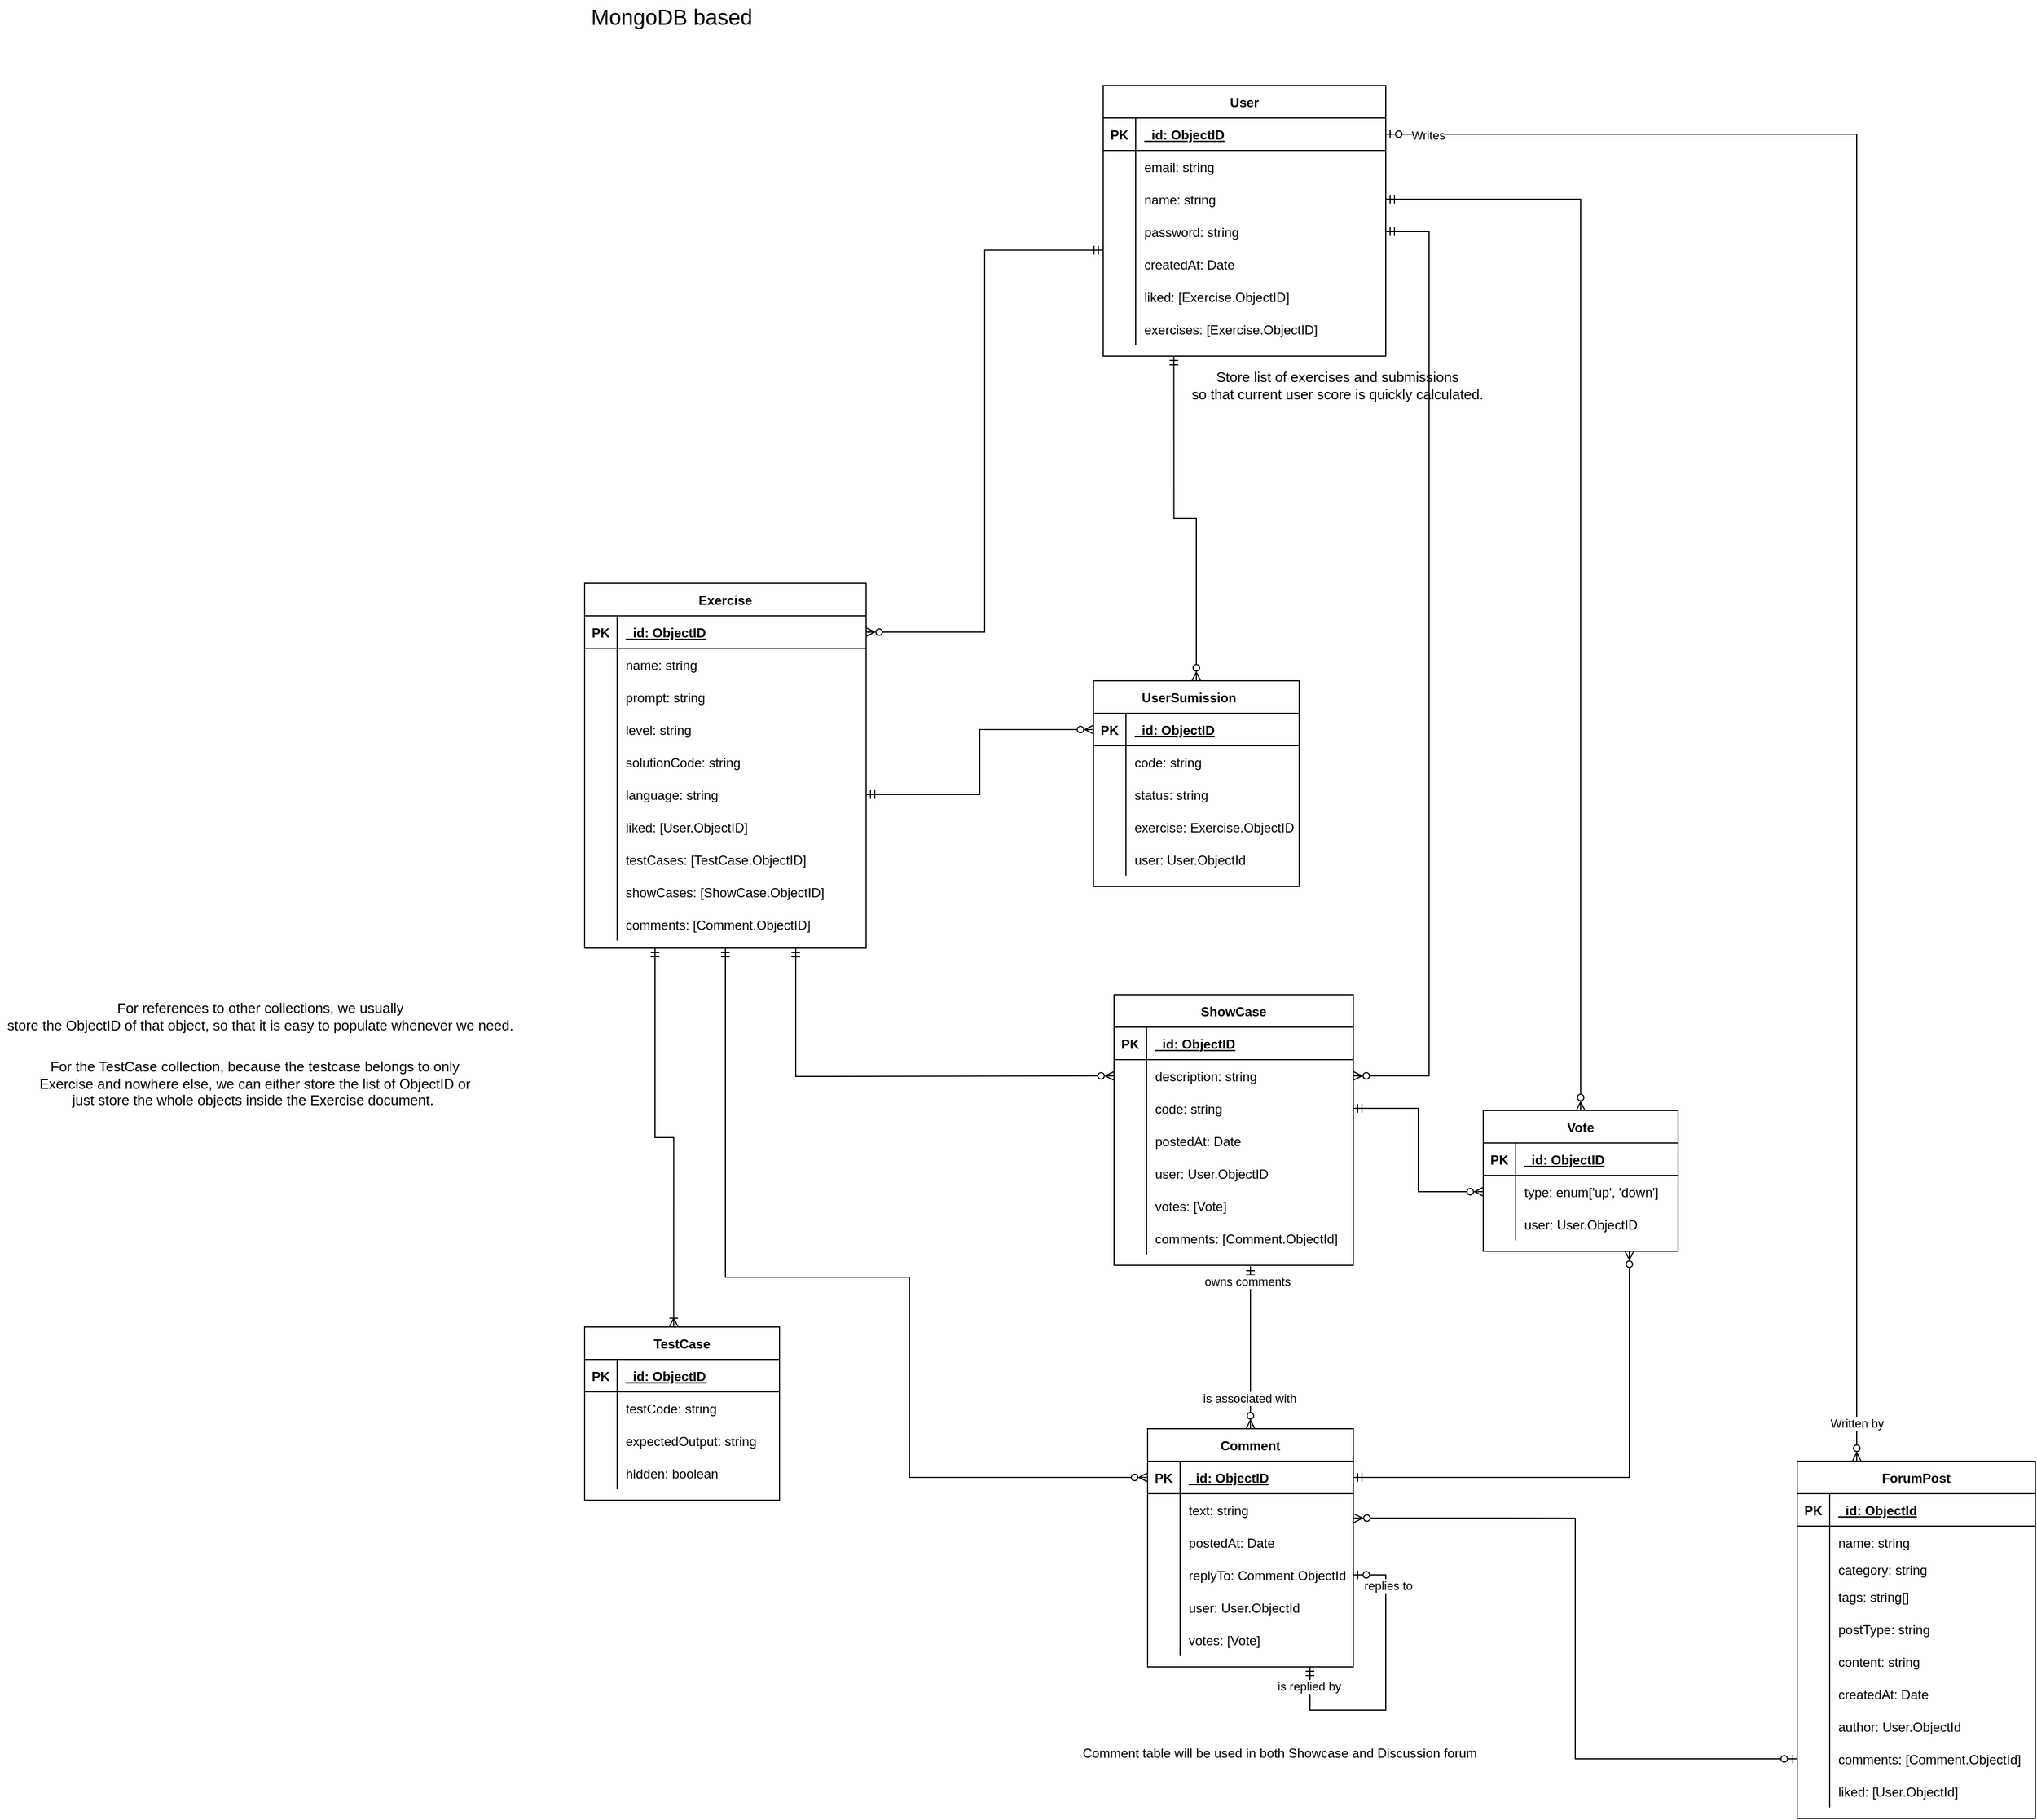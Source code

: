 <mxfile version="16.5.1" type="device"><diagram id="R2lEEEUBdFMjLlhIrx00" name="Page-1"><mxGraphModel dx="1038" dy="689" grid="1" gridSize="10" guides="1" tooltips="1" connect="1" arrows="1" fold="1" page="1" pageScale="1" pageWidth="3300" pageHeight="4681" math="0" shadow="0" extFonts="Permanent Marker^https://fonts.googleapis.com/css?family=Permanent+Marker"><root><mxCell id="0"/><mxCell id="1" parent="0"/><mxCell id="b5HGgBRqA9-TGnY4gK8M-330" value="User" style="shape=table;startSize=30;container=1;collapsible=1;childLayout=tableLayout;fixedRows=1;rowLines=0;fontStyle=1;align=center;resizeLast=1;" parent="1" vertex="1"><mxGeometry x="1339" y="419" width="261" height="250" as="geometry"/></mxCell><mxCell id="b5HGgBRqA9-TGnY4gK8M-331" value="" style="shape=tableRow;horizontal=0;startSize=0;swimlaneHead=0;swimlaneBody=0;fillColor=none;collapsible=0;dropTarget=0;points=[[0,0.5],[1,0.5]];portConstraint=eastwest;top=0;left=0;right=0;bottom=1;" parent="b5HGgBRqA9-TGnY4gK8M-330" vertex="1"><mxGeometry y="30" width="261" height="30" as="geometry"/></mxCell><mxCell id="b5HGgBRqA9-TGnY4gK8M-332" value="PK" style="shape=partialRectangle;connectable=0;fillColor=none;top=0;left=0;bottom=0;right=0;fontStyle=1;overflow=hidden;" parent="b5HGgBRqA9-TGnY4gK8M-331" vertex="1"><mxGeometry width="30" height="30" as="geometry"><mxRectangle width="30" height="30" as="alternateBounds"/></mxGeometry></mxCell><mxCell id="b5HGgBRqA9-TGnY4gK8M-333" value="_id: ObjectID" style="shape=partialRectangle;connectable=0;fillColor=none;top=0;left=0;bottom=0;right=0;align=left;spacingLeft=6;fontStyle=5;overflow=hidden;" parent="b5HGgBRqA9-TGnY4gK8M-331" vertex="1"><mxGeometry x="30" width="231" height="30" as="geometry"><mxRectangle width="231" height="30" as="alternateBounds"/></mxGeometry></mxCell><mxCell id="b5HGgBRqA9-TGnY4gK8M-334" value="" style="shape=tableRow;horizontal=0;startSize=0;swimlaneHead=0;swimlaneBody=0;fillColor=none;collapsible=0;dropTarget=0;points=[[0,0.5],[1,0.5]];portConstraint=eastwest;top=0;left=0;right=0;bottom=0;" parent="b5HGgBRqA9-TGnY4gK8M-330" vertex="1"><mxGeometry y="60" width="261" height="30" as="geometry"/></mxCell><mxCell id="b5HGgBRqA9-TGnY4gK8M-335" value="" style="shape=partialRectangle;connectable=0;fillColor=none;top=0;left=0;bottom=0;right=0;editable=1;overflow=hidden;" parent="b5HGgBRqA9-TGnY4gK8M-334" vertex="1"><mxGeometry width="30" height="30" as="geometry"><mxRectangle width="30" height="30" as="alternateBounds"/></mxGeometry></mxCell><mxCell id="b5HGgBRqA9-TGnY4gK8M-336" value="email: string" style="shape=partialRectangle;connectable=0;fillColor=none;top=0;left=0;bottom=0;right=0;align=left;spacingLeft=6;overflow=hidden;" parent="b5HGgBRqA9-TGnY4gK8M-334" vertex="1"><mxGeometry x="30" width="231" height="30" as="geometry"><mxRectangle width="231" height="30" as="alternateBounds"/></mxGeometry></mxCell><mxCell id="b5HGgBRqA9-TGnY4gK8M-337" value="" style="shape=tableRow;horizontal=0;startSize=0;swimlaneHead=0;swimlaneBody=0;fillColor=none;collapsible=0;dropTarget=0;points=[[0,0.5],[1,0.5]];portConstraint=eastwest;top=0;left=0;right=0;bottom=0;" parent="b5HGgBRqA9-TGnY4gK8M-330" vertex="1"><mxGeometry y="90" width="261" height="30" as="geometry"/></mxCell><mxCell id="b5HGgBRqA9-TGnY4gK8M-338" value="" style="shape=partialRectangle;connectable=0;fillColor=none;top=0;left=0;bottom=0;right=0;editable=1;overflow=hidden;" parent="b5HGgBRqA9-TGnY4gK8M-337" vertex="1"><mxGeometry width="30" height="30" as="geometry"><mxRectangle width="30" height="30" as="alternateBounds"/></mxGeometry></mxCell><mxCell id="b5HGgBRqA9-TGnY4gK8M-339" value="name: string" style="shape=partialRectangle;connectable=0;fillColor=none;top=0;left=0;bottom=0;right=0;align=left;spacingLeft=6;overflow=hidden;" parent="b5HGgBRqA9-TGnY4gK8M-337" vertex="1"><mxGeometry x="30" width="231" height="30" as="geometry"><mxRectangle width="231" height="30" as="alternateBounds"/></mxGeometry></mxCell><mxCell id="b5HGgBRqA9-TGnY4gK8M-340" value="" style="shape=tableRow;horizontal=0;startSize=0;swimlaneHead=0;swimlaneBody=0;fillColor=none;collapsible=0;dropTarget=0;points=[[0,0.5],[1,0.5]];portConstraint=eastwest;top=0;left=0;right=0;bottom=0;" parent="b5HGgBRqA9-TGnY4gK8M-330" vertex="1"><mxGeometry y="120" width="261" height="30" as="geometry"/></mxCell><mxCell id="b5HGgBRqA9-TGnY4gK8M-341" value="" style="shape=partialRectangle;connectable=0;fillColor=none;top=0;left=0;bottom=0;right=0;editable=1;overflow=hidden;" parent="b5HGgBRqA9-TGnY4gK8M-340" vertex="1"><mxGeometry width="30" height="30" as="geometry"><mxRectangle width="30" height="30" as="alternateBounds"/></mxGeometry></mxCell><mxCell id="b5HGgBRqA9-TGnY4gK8M-342" value="password: string" style="shape=partialRectangle;connectable=0;fillColor=none;top=0;left=0;bottom=0;right=0;align=left;spacingLeft=6;overflow=hidden;" parent="b5HGgBRqA9-TGnY4gK8M-340" vertex="1"><mxGeometry x="30" width="231" height="30" as="geometry"><mxRectangle width="231" height="30" as="alternateBounds"/></mxGeometry></mxCell><mxCell id="b5HGgBRqA9-TGnY4gK8M-343" value="" style="shape=tableRow;horizontal=0;startSize=0;swimlaneHead=0;swimlaneBody=0;fillColor=none;collapsible=0;dropTarget=0;points=[[0,0.5],[1,0.5]];portConstraint=eastwest;top=0;left=0;right=0;bottom=0;" parent="b5HGgBRqA9-TGnY4gK8M-330" vertex="1"><mxGeometry y="150" width="261" height="30" as="geometry"/></mxCell><mxCell id="b5HGgBRqA9-TGnY4gK8M-344" value="" style="shape=partialRectangle;connectable=0;fillColor=none;top=0;left=0;bottom=0;right=0;editable=1;overflow=hidden;" parent="b5HGgBRqA9-TGnY4gK8M-343" vertex="1"><mxGeometry width="30" height="30" as="geometry"><mxRectangle width="30" height="30" as="alternateBounds"/></mxGeometry></mxCell><mxCell id="b5HGgBRqA9-TGnY4gK8M-345" value="createdAt: Date" style="shape=partialRectangle;connectable=0;fillColor=none;top=0;left=0;bottom=0;right=0;align=left;spacingLeft=6;overflow=hidden;" parent="b5HGgBRqA9-TGnY4gK8M-343" vertex="1"><mxGeometry x="30" width="231" height="30" as="geometry"><mxRectangle width="231" height="30" as="alternateBounds"/></mxGeometry></mxCell><mxCell id="HJEHHZBL2loZHYOT6taB-8" value="" style="shape=tableRow;horizontal=0;startSize=0;swimlaneHead=0;swimlaneBody=0;fillColor=none;collapsible=0;dropTarget=0;points=[[0,0.5],[1,0.5]];portConstraint=eastwest;top=0;left=0;right=0;bottom=0;" parent="b5HGgBRqA9-TGnY4gK8M-330" vertex="1"><mxGeometry y="180" width="261" height="30" as="geometry"/></mxCell><mxCell id="HJEHHZBL2loZHYOT6taB-9" value="" style="shape=partialRectangle;connectable=0;fillColor=none;top=0;left=0;bottom=0;right=0;editable=1;overflow=hidden;" parent="HJEHHZBL2loZHYOT6taB-8" vertex="1"><mxGeometry width="30" height="30" as="geometry"><mxRectangle width="30" height="30" as="alternateBounds"/></mxGeometry></mxCell><mxCell id="HJEHHZBL2loZHYOT6taB-10" value="liked: [Exercise.ObjectID]" style="shape=partialRectangle;connectable=0;fillColor=none;top=0;left=0;bottom=0;right=0;align=left;spacingLeft=6;overflow=hidden;" parent="HJEHHZBL2loZHYOT6taB-8" vertex="1"><mxGeometry x="30" width="231" height="30" as="geometry"><mxRectangle width="231" height="30" as="alternateBounds"/></mxGeometry></mxCell><mxCell id="b5HGgBRqA9-TGnY4gK8M-514" value="" style="shape=tableRow;horizontal=0;startSize=0;swimlaneHead=0;swimlaneBody=0;fillColor=none;collapsible=0;dropTarget=0;points=[[0,0.5],[1,0.5]];portConstraint=eastwest;top=0;left=0;right=0;bottom=0;" parent="b5HGgBRqA9-TGnY4gK8M-330" vertex="1"><mxGeometry y="210" width="261" height="30" as="geometry"/></mxCell><mxCell id="b5HGgBRqA9-TGnY4gK8M-515" value="" style="shape=partialRectangle;connectable=0;fillColor=none;top=0;left=0;bottom=0;right=0;editable=1;overflow=hidden;" parent="b5HGgBRqA9-TGnY4gK8M-514" vertex="1"><mxGeometry width="30" height="30" as="geometry"><mxRectangle width="30" height="30" as="alternateBounds"/></mxGeometry></mxCell><mxCell id="b5HGgBRqA9-TGnY4gK8M-516" value="exercises: [Exercise.ObjectID]" style="shape=partialRectangle;connectable=0;fillColor=none;top=0;left=0;bottom=0;right=0;align=left;spacingLeft=6;overflow=hidden;" parent="b5HGgBRqA9-TGnY4gK8M-514" vertex="1"><mxGeometry x="30" width="231" height="30" as="geometry"><mxRectangle width="231" height="30" as="alternateBounds"/></mxGeometry></mxCell><mxCell id="b5HGgBRqA9-TGnY4gK8M-346" style="edgeStyle=orthogonalEdgeStyle;rounded=0;orthogonalLoop=1;jettySize=auto;html=1;exitX=0.25;exitY=1;exitDx=0;exitDy=0;entryX=0.457;entryY=-0.001;entryDx=0;entryDy=0;entryPerimeter=0;endArrow=ERoneToMany;endFill=0;startArrow=ERmandOne;startFill=0;" parent="1" source="b5HGgBRqA9-TGnY4gK8M-347" target="b5HGgBRqA9-TGnY4gK8M-372" edge="1"><mxGeometry relative="1" as="geometry"/></mxCell><mxCell id="b5HGgBRqA9-TGnY4gK8M-347" value="Exercise" style="shape=table;startSize=30;container=1;collapsible=1;childLayout=tableLayout;fixedRows=1;rowLines=0;fontStyle=1;align=center;resizeLast=1;" parent="1" vertex="1"><mxGeometry x="860" y="879" width="260" height="337" as="geometry"/></mxCell><mxCell id="b5HGgBRqA9-TGnY4gK8M-348" value="" style="shape=tableRow;horizontal=0;startSize=0;swimlaneHead=0;swimlaneBody=0;fillColor=none;collapsible=0;dropTarget=0;points=[[0,0.5],[1,0.5]];portConstraint=eastwest;top=0;left=0;right=0;bottom=1;" parent="b5HGgBRqA9-TGnY4gK8M-347" vertex="1"><mxGeometry y="30" width="260" height="30" as="geometry"/></mxCell><mxCell id="b5HGgBRqA9-TGnY4gK8M-349" value="PK" style="shape=partialRectangle;connectable=0;fillColor=none;top=0;left=0;bottom=0;right=0;fontStyle=1;overflow=hidden;" parent="b5HGgBRqA9-TGnY4gK8M-348" vertex="1"><mxGeometry width="30" height="30" as="geometry"><mxRectangle width="30" height="30" as="alternateBounds"/></mxGeometry></mxCell><mxCell id="b5HGgBRqA9-TGnY4gK8M-350" value="_id: ObjectID" style="shape=partialRectangle;connectable=0;fillColor=none;top=0;left=0;bottom=0;right=0;align=left;spacingLeft=6;fontStyle=5;overflow=hidden;" parent="b5HGgBRqA9-TGnY4gK8M-348" vertex="1"><mxGeometry x="30" width="230" height="30" as="geometry"><mxRectangle width="230" height="30" as="alternateBounds"/></mxGeometry></mxCell><mxCell id="b5HGgBRqA9-TGnY4gK8M-351" value="" style="shape=tableRow;horizontal=0;startSize=0;swimlaneHead=0;swimlaneBody=0;fillColor=none;collapsible=0;dropTarget=0;points=[[0,0.5],[1,0.5]];portConstraint=eastwest;top=0;left=0;right=0;bottom=0;" parent="b5HGgBRqA9-TGnY4gK8M-347" vertex="1"><mxGeometry y="60" width="260" height="30" as="geometry"/></mxCell><mxCell id="b5HGgBRqA9-TGnY4gK8M-352" value="" style="shape=partialRectangle;connectable=0;fillColor=none;top=0;left=0;bottom=0;right=0;editable=1;overflow=hidden;" parent="b5HGgBRqA9-TGnY4gK8M-351" vertex="1"><mxGeometry width="30" height="30" as="geometry"><mxRectangle width="30" height="30" as="alternateBounds"/></mxGeometry></mxCell><mxCell id="b5HGgBRqA9-TGnY4gK8M-353" value="name: string" style="shape=partialRectangle;connectable=0;fillColor=none;top=0;left=0;bottom=0;right=0;align=left;spacingLeft=6;overflow=hidden;" parent="b5HGgBRqA9-TGnY4gK8M-351" vertex="1"><mxGeometry x="30" width="230" height="30" as="geometry"><mxRectangle width="230" height="30" as="alternateBounds"/></mxGeometry></mxCell><mxCell id="b5HGgBRqA9-TGnY4gK8M-354" value="" style="shape=tableRow;horizontal=0;startSize=0;swimlaneHead=0;swimlaneBody=0;fillColor=none;collapsible=0;dropTarget=0;points=[[0,0.5],[1,0.5]];portConstraint=eastwest;top=0;left=0;right=0;bottom=0;" parent="b5HGgBRqA9-TGnY4gK8M-347" vertex="1"><mxGeometry y="90" width="260" height="30" as="geometry"/></mxCell><mxCell id="b5HGgBRqA9-TGnY4gK8M-355" value="" style="shape=partialRectangle;connectable=0;fillColor=none;top=0;left=0;bottom=0;right=0;editable=1;overflow=hidden;" parent="b5HGgBRqA9-TGnY4gK8M-354" vertex="1"><mxGeometry width="30" height="30" as="geometry"><mxRectangle width="30" height="30" as="alternateBounds"/></mxGeometry></mxCell><mxCell id="b5HGgBRqA9-TGnY4gK8M-356" value="prompt: string" style="shape=partialRectangle;connectable=0;fillColor=none;top=0;left=0;bottom=0;right=0;align=left;spacingLeft=6;overflow=hidden;" parent="b5HGgBRqA9-TGnY4gK8M-354" vertex="1"><mxGeometry x="30" width="230" height="30" as="geometry"><mxRectangle width="230" height="30" as="alternateBounds"/></mxGeometry></mxCell><mxCell id="b5HGgBRqA9-TGnY4gK8M-357" value="" style="shape=tableRow;horizontal=0;startSize=0;swimlaneHead=0;swimlaneBody=0;fillColor=none;collapsible=0;dropTarget=0;points=[[0,0.5],[1,0.5]];portConstraint=eastwest;top=0;left=0;right=0;bottom=0;" parent="b5HGgBRqA9-TGnY4gK8M-347" vertex="1"><mxGeometry y="120" width="260" height="30" as="geometry"/></mxCell><mxCell id="b5HGgBRqA9-TGnY4gK8M-358" value="" style="shape=partialRectangle;connectable=0;fillColor=none;top=0;left=0;bottom=0;right=0;editable=1;overflow=hidden;" parent="b5HGgBRqA9-TGnY4gK8M-357" vertex="1"><mxGeometry width="30" height="30" as="geometry"><mxRectangle width="30" height="30" as="alternateBounds"/></mxGeometry></mxCell><mxCell id="b5HGgBRqA9-TGnY4gK8M-359" value="level: string" style="shape=partialRectangle;connectable=0;fillColor=none;top=0;left=0;bottom=0;right=0;align=left;spacingLeft=6;overflow=hidden;" parent="b5HGgBRqA9-TGnY4gK8M-357" vertex="1"><mxGeometry x="30" width="230" height="30" as="geometry"><mxRectangle width="230" height="30" as="alternateBounds"/></mxGeometry></mxCell><mxCell id="b5HGgBRqA9-TGnY4gK8M-360" value="" style="shape=tableRow;horizontal=0;startSize=0;swimlaneHead=0;swimlaneBody=0;fillColor=none;collapsible=0;dropTarget=0;points=[[0,0.5],[1,0.5]];portConstraint=eastwest;top=0;left=0;right=0;bottom=0;" parent="b5HGgBRqA9-TGnY4gK8M-347" vertex="1"><mxGeometry y="150" width="260" height="30" as="geometry"/></mxCell><mxCell id="b5HGgBRqA9-TGnY4gK8M-361" value="" style="shape=partialRectangle;connectable=0;fillColor=none;top=0;left=0;bottom=0;right=0;editable=1;overflow=hidden;" parent="b5HGgBRqA9-TGnY4gK8M-360" vertex="1"><mxGeometry width="30" height="30" as="geometry"><mxRectangle width="30" height="30" as="alternateBounds"/></mxGeometry></mxCell><mxCell id="b5HGgBRqA9-TGnY4gK8M-362" value="solutionCode: string" style="shape=partialRectangle;connectable=0;fillColor=none;top=0;left=0;bottom=0;right=0;align=left;spacingLeft=6;overflow=hidden;" parent="b5HGgBRqA9-TGnY4gK8M-360" vertex="1"><mxGeometry x="30" width="230" height="30" as="geometry"><mxRectangle width="230" height="30" as="alternateBounds"/></mxGeometry></mxCell><mxCell id="b5HGgBRqA9-TGnY4gK8M-363" value="" style="shape=tableRow;horizontal=0;startSize=0;swimlaneHead=0;swimlaneBody=0;fillColor=none;collapsible=0;dropTarget=0;points=[[0,0.5],[1,0.5]];portConstraint=eastwest;top=0;left=0;right=0;bottom=0;" parent="b5HGgBRqA9-TGnY4gK8M-347" vertex="1"><mxGeometry y="180" width="260" height="30" as="geometry"/></mxCell><mxCell id="b5HGgBRqA9-TGnY4gK8M-364" value="" style="shape=partialRectangle;connectable=0;fillColor=none;top=0;left=0;bottom=0;right=0;editable=1;overflow=hidden;" parent="b5HGgBRqA9-TGnY4gK8M-363" vertex="1"><mxGeometry width="30" height="30" as="geometry"><mxRectangle width="30" height="30" as="alternateBounds"/></mxGeometry></mxCell><mxCell id="b5HGgBRqA9-TGnY4gK8M-365" value="language: string" style="shape=partialRectangle;connectable=0;fillColor=none;top=0;left=0;bottom=0;right=0;align=left;spacingLeft=6;overflow=hidden;" parent="b5HGgBRqA9-TGnY4gK8M-363" vertex="1"><mxGeometry x="30" width="230" height="30" as="geometry"><mxRectangle width="230" height="30" as="alternateBounds"/></mxGeometry></mxCell><mxCell id="afta7X-s_gtJmCD6wYYA-1" value="" style="shape=tableRow;horizontal=0;startSize=0;swimlaneHead=0;swimlaneBody=0;fillColor=none;collapsible=0;dropTarget=0;points=[[0,0.5],[1,0.5]];portConstraint=eastwest;top=0;left=0;right=0;bottom=0;" parent="b5HGgBRqA9-TGnY4gK8M-347" vertex="1"><mxGeometry y="210" width="260" height="30" as="geometry"/></mxCell><mxCell id="afta7X-s_gtJmCD6wYYA-2" value="" style="shape=partialRectangle;connectable=0;fillColor=none;top=0;left=0;bottom=0;right=0;editable=1;overflow=hidden;" parent="afta7X-s_gtJmCD6wYYA-1" vertex="1"><mxGeometry width="30" height="30" as="geometry"><mxRectangle width="30" height="30" as="alternateBounds"/></mxGeometry></mxCell><mxCell id="afta7X-s_gtJmCD6wYYA-3" value="liked: [User.ObjectID]" style="shape=partialRectangle;connectable=0;fillColor=none;top=0;left=0;bottom=0;right=0;align=left;spacingLeft=6;overflow=hidden;" parent="afta7X-s_gtJmCD6wYYA-1" vertex="1"><mxGeometry x="30" width="230" height="30" as="geometry"><mxRectangle width="230" height="30" as="alternateBounds"/></mxGeometry></mxCell><mxCell id="b5HGgBRqA9-TGnY4gK8M-486" value="" style="shape=tableRow;horizontal=0;startSize=0;swimlaneHead=0;swimlaneBody=0;fillColor=none;collapsible=0;dropTarget=0;points=[[0,0.5],[1,0.5]];portConstraint=eastwest;top=0;left=0;right=0;bottom=0;" parent="b5HGgBRqA9-TGnY4gK8M-347" vertex="1"><mxGeometry y="240" width="260" height="30" as="geometry"/></mxCell><mxCell id="b5HGgBRqA9-TGnY4gK8M-487" value="" style="shape=partialRectangle;connectable=0;fillColor=none;top=0;left=0;bottom=0;right=0;editable=1;overflow=hidden;" parent="b5HGgBRqA9-TGnY4gK8M-486" vertex="1"><mxGeometry width="30" height="30" as="geometry"><mxRectangle width="30" height="30" as="alternateBounds"/></mxGeometry></mxCell><mxCell id="b5HGgBRqA9-TGnY4gK8M-488" value="testCases: [TestCase.ObjectID]" style="shape=partialRectangle;connectable=0;fillColor=none;top=0;left=0;bottom=0;right=0;align=left;spacingLeft=6;overflow=hidden;" parent="b5HGgBRqA9-TGnY4gK8M-486" vertex="1"><mxGeometry x="30" width="230" height="30" as="geometry"><mxRectangle width="230" height="30" as="alternateBounds"/></mxGeometry></mxCell><mxCell id="b5HGgBRqA9-TGnY4gK8M-490" value="" style="shape=tableRow;horizontal=0;startSize=0;swimlaneHead=0;swimlaneBody=0;fillColor=none;collapsible=0;dropTarget=0;points=[[0,0.5],[1,0.5]];portConstraint=eastwest;top=0;left=0;right=0;bottom=0;" parent="b5HGgBRqA9-TGnY4gK8M-347" vertex="1"><mxGeometry y="270" width="260" height="30" as="geometry"/></mxCell><mxCell id="b5HGgBRqA9-TGnY4gK8M-491" value="" style="shape=partialRectangle;connectable=0;fillColor=none;top=0;left=0;bottom=0;right=0;editable=1;overflow=hidden;" parent="b5HGgBRqA9-TGnY4gK8M-490" vertex="1"><mxGeometry width="30" height="30" as="geometry"><mxRectangle width="30" height="30" as="alternateBounds"/></mxGeometry></mxCell><mxCell id="b5HGgBRqA9-TGnY4gK8M-492" value="showCases: [ShowCase.ObjectID]" style="shape=partialRectangle;connectable=0;fillColor=none;top=0;left=0;bottom=0;right=0;align=left;spacingLeft=6;overflow=hidden;" parent="b5HGgBRqA9-TGnY4gK8M-490" vertex="1"><mxGeometry x="30" width="230" height="30" as="geometry"><mxRectangle width="230" height="30" as="alternateBounds"/></mxGeometry></mxCell><mxCell id="vBAmCSALqpxkvr347O4L-38" value="" style="shape=tableRow;horizontal=0;startSize=0;swimlaneHead=0;swimlaneBody=0;fillColor=none;collapsible=0;dropTarget=0;points=[[0,0.5],[1,0.5]];portConstraint=eastwest;top=0;left=0;right=0;bottom=0;" parent="b5HGgBRqA9-TGnY4gK8M-347" vertex="1"><mxGeometry y="300" width="260" height="30" as="geometry"/></mxCell><mxCell id="vBAmCSALqpxkvr347O4L-39" value="" style="shape=partialRectangle;connectable=0;fillColor=none;top=0;left=0;bottom=0;right=0;editable=1;overflow=hidden;" parent="vBAmCSALqpxkvr347O4L-38" vertex="1"><mxGeometry width="30" height="30" as="geometry"><mxRectangle width="30" height="30" as="alternateBounds"/></mxGeometry></mxCell><mxCell id="vBAmCSALqpxkvr347O4L-40" value="comments: [Comment.ObjectID]" style="shape=partialRectangle;connectable=0;fillColor=none;top=0;left=0;bottom=0;right=0;align=left;spacingLeft=6;overflow=hidden;" parent="vBAmCSALqpxkvr347O4L-38" vertex="1"><mxGeometry x="30" width="230" height="30" as="geometry"><mxRectangle width="230" height="30" as="alternateBounds"/></mxGeometry></mxCell><mxCell id="b5HGgBRqA9-TGnY4gK8M-372" value="TestCase" style="shape=table;startSize=30;container=1;collapsible=1;childLayout=tableLayout;fixedRows=1;rowLines=0;fontStyle=1;align=center;resizeLast=1;" parent="1" vertex="1"><mxGeometry x="860" y="1566" width="180" height="160" as="geometry"/></mxCell><mxCell id="b5HGgBRqA9-TGnY4gK8M-373" value="" style="shape=tableRow;horizontal=0;startSize=0;swimlaneHead=0;swimlaneBody=0;fillColor=none;collapsible=0;dropTarget=0;points=[[0,0.5],[1,0.5]];portConstraint=eastwest;top=0;left=0;right=0;bottom=1;" parent="b5HGgBRqA9-TGnY4gK8M-372" vertex="1"><mxGeometry y="30" width="180" height="30" as="geometry"/></mxCell><mxCell id="b5HGgBRqA9-TGnY4gK8M-374" value="PK" style="shape=partialRectangle;connectable=0;fillColor=none;top=0;left=0;bottom=0;right=0;fontStyle=1;overflow=hidden;" parent="b5HGgBRqA9-TGnY4gK8M-373" vertex="1"><mxGeometry width="30" height="30" as="geometry"><mxRectangle width="30" height="30" as="alternateBounds"/></mxGeometry></mxCell><mxCell id="b5HGgBRqA9-TGnY4gK8M-375" value="_id: ObjectID" style="shape=partialRectangle;connectable=0;fillColor=none;top=0;left=0;bottom=0;right=0;align=left;spacingLeft=6;fontStyle=5;overflow=hidden;" parent="b5HGgBRqA9-TGnY4gK8M-373" vertex="1"><mxGeometry x="30" width="150" height="30" as="geometry"><mxRectangle width="150" height="30" as="alternateBounds"/></mxGeometry></mxCell><mxCell id="b5HGgBRqA9-TGnY4gK8M-379" value="" style="shape=tableRow;horizontal=0;startSize=0;swimlaneHead=0;swimlaneBody=0;fillColor=none;collapsible=0;dropTarget=0;points=[[0,0.5],[1,0.5]];portConstraint=eastwest;top=0;left=0;right=0;bottom=0;" parent="b5HGgBRqA9-TGnY4gK8M-372" vertex="1"><mxGeometry y="60" width="180" height="30" as="geometry"/></mxCell><mxCell id="b5HGgBRqA9-TGnY4gK8M-380" value="" style="shape=partialRectangle;connectable=0;fillColor=none;top=0;left=0;bottom=0;right=0;editable=1;overflow=hidden;" parent="b5HGgBRqA9-TGnY4gK8M-379" vertex="1"><mxGeometry width="30" height="30" as="geometry"><mxRectangle width="30" height="30" as="alternateBounds"/></mxGeometry></mxCell><mxCell id="b5HGgBRqA9-TGnY4gK8M-381" value="testCode: string" style="shape=partialRectangle;connectable=0;fillColor=none;top=0;left=0;bottom=0;right=0;align=left;spacingLeft=6;overflow=hidden;" parent="b5HGgBRqA9-TGnY4gK8M-379" vertex="1"><mxGeometry x="30" width="150" height="30" as="geometry"><mxRectangle width="150" height="30" as="alternateBounds"/></mxGeometry></mxCell><mxCell id="b5HGgBRqA9-TGnY4gK8M-382" value="" style="shape=tableRow;horizontal=0;startSize=0;swimlaneHead=0;swimlaneBody=0;fillColor=none;collapsible=0;dropTarget=0;points=[[0,0.5],[1,0.5]];portConstraint=eastwest;top=0;left=0;right=0;bottom=0;" parent="b5HGgBRqA9-TGnY4gK8M-372" vertex="1"><mxGeometry y="90" width="180" height="30" as="geometry"/></mxCell><mxCell id="b5HGgBRqA9-TGnY4gK8M-383" value="" style="shape=partialRectangle;connectable=0;fillColor=none;top=0;left=0;bottom=0;right=0;editable=1;overflow=hidden;" parent="b5HGgBRqA9-TGnY4gK8M-382" vertex="1"><mxGeometry width="30" height="30" as="geometry"><mxRectangle width="30" height="30" as="alternateBounds"/></mxGeometry></mxCell><mxCell id="b5HGgBRqA9-TGnY4gK8M-384" value="expectedOutput: string" style="shape=partialRectangle;connectable=0;fillColor=none;top=0;left=0;bottom=0;right=0;align=left;spacingLeft=6;overflow=hidden;" parent="b5HGgBRqA9-TGnY4gK8M-382" vertex="1"><mxGeometry x="30" width="150" height="30" as="geometry"><mxRectangle width="150" height="30" as="alternateBounds"/></mxGeometry></mxCell><mxCell id="afta7X-s_gtJmCD6wYYA-7" value="" style="shape=tableRow;horizontal=0;startSize=0;swimlaneHead=0;swimlaneBody=0;fillColor=none;collapsible=0;dropTarget=0;points=[[0,0.5],[1,0.5]];portConstraint=eastwest;top=0;left=0;right=0;bottom=0;" parent="b5HGgBRqA9-TGnY4gK8M-372" vertex="1"><mxGeometry y="120" width="180" height="30" as="geometry"/></mxCell><mxCell id="afta7X-s_gtJmCD6wYYA-8" value="" style="shape=partialRectangle;connectable=0;fillColor=none;top=0;left=0;bottom=0;right=0;editable=1;overflow=hidden;" parent="afta7X-s_gtJmCD6wYYA-7" vertex="1"><mxGeometry width="30" height="30" as="geometry"><mxRectangle width="30" height="30" as="alternateBounds"/></mxGeometry></mxCell><mxCell id="afta7X-s_gtJmCD6wYYA-9" value="hidden: boolean" style="shape=partialRectangle;connectable=0;fillColor=none;top=0;left=0;bottom=0;right=0;align=left;spacingLeft=6;overflow=hidden;" parent="afta7X-s_gtJmCD6wYYA-7" vertex="1"><mxGeometry x="30" width="150" height="30" as="geometry"><mxRectangle width="150" height="30" as="alternateBounds"/></mxGeometry></mxCell><mxCell id="b5HGgBRqA9-TGnY4gK8M-385" style="edgeStyle=orthogonalEdgeStyle;rounded=0;orthogonalLoop=1;jettySize=auto;html=1;exitX=1;exitY=0.5;exitDx=0;exitDy=0;entryX=-0.002;entryY=1.069;entryDx=0;entryDy=0;startArrow=ERzeroToMany;startFill=0;endArrow=ERmandOne;endFill=0;entryPerimeter=0;" parent="1" source="b5HGgBRqA9-TGnY4gK8M-348" target="b5HGgBRqA9-TGnY4gK8M-340" edge="1"><mxGeometry relative="1" as="geometry"/></mxCell><mxCell id="b5HGgBRqA9-TGnY4gK8M-386" style="edgeStyle=orthogonalEdgeStyle;rounded=0;orthogonalLoop=1;jettySize=auto;html=1;exitX=0.5;exitY=0;exitDx=0;exitDy=0;startArrow=ERzeroToMany;startFill=0;endArrow=ERmandOne;endFill=0;entryX=0.25;entryY=1;entryDx=0;entryDy=0;" parent="1" source="b5HGgBRqA9-TGnY4gK8M-387" target="b5HGgBRqA9-TGnY4gK8M-330" edge="1"><mxGeometry relative="1" as="geometry"><mxPoint x="1420" y="636" as="targetPoint"/></mxGeometry></mxCell><mxCell id="b5HGgBRqA9-TGnY4gK8M-387" value="UserSumission    " style="shape=table;startSize=30;container=1;collapsible=1;childLayout=tableLayout;fixedRows=1;rowLines=0;fontStyle=1;align=center;resizeLast=1;" parent="1" vertex="1"><mxGeometry x="1330" y="969" width="190" height="190" as="geometry"/></mxCell><mxCell id="b5HGgBRqA9-TGnY4gK8M-388" value="" style="shape=tableRow;horizontal=0;startSize=0;swimlaneHead=0;swimlaneBody=0;fillColor=none;collapsible=0;dropTarget=0;points=[[0,0.5],[1,0.5]];portConstraint=eastwest;top=0;left=0;right=0;bottom=1;" parent="b5HGgBRqA9-TGnY4gK8M-387" vertex="1"><mxGeometry y="30" width="190" height="30" as="geometry"/></mxCell><mxCell id="b5HGgBRqA9-TGnY4gK8M-389" value="PK" style="shape=partialRectangle;connectable=0;fillColor=none;top=0;left=0;bottom=0;right=0;fontStyle=1;overflow=hidden;" parent="b5HGgBRqA9-TGnY4gK8M-388" vertex="1"><mxGeometry width="30" height="30" as="geometry"><mxRectangle width="30" height="30" as="alternateBounds"/></mxGeometry></mxCell><mxCell id="b5HGgBRqA9-TGnY4gK8M-390" value="_id: ObjectID" style="shape=partialRectangle;connectable=0;fillColor=none;top=0;left=0;bottom=0;right=0;align=left;spacingLeft=6;fontStyle=5;overflow=hidden;" parent="b5HGgBRqA9-TGnY4gK8M-388" vertex="1"><mxGeometry x="30" width="160" height="30" as="geometry"><mxRectangle width="160" height="30" as="alternateBounds"/></mxGeometry></mxCell><mxCell id="b5HGgBRqA9-TGnY4gK8M-397" value="" style="shape=tableRow;horizontal=0;startSize=0;swimlaneHead=0;swimlaneBody=0;fillColor=none;collapsible=0;dropTarget=0;points=[[0,0.5],[1,0.5]];portConstraint=eastwest;top=0;left=0;right=0;bottom=0;" parent="b5HGgBRqA9-TGnY4gK8M-387" vertex="1"><mxGeometry y="60" width="190" height="30" as="geometry"/></mxCell><mxCell id="b5HGgBRqA9-TGnY4gK8M-398" value="" style="shape=partialRectangle;connectable=0;fillColor=none;top=0;left=0;bottom=0;right=0;editable=1;overflow=hidden;" parent="b5HGgBRqA9-TGnY4gK8M-397" vertex="1"><mxGeometry width="30" height="30" as="geometry"><mxRectangle width="30" height="30" as="alternateBounds"/></mxGeometry></mxCell><mxCell id="b5HGgBRqA9-TGnY4gK8M-399" value="code: string" style="shape=partialRectangle;connectable=0;fillColor=none;top=0;left=0;bottom=0;right=0;align=left;spacingLeft=6;overflow=hidden;" parent="b5HGgBRqA9-TGnY4gK8M-397" vertex="1"><mxGeometry x="30" width="160" height="30" as="geometry"><mxRectangle width="160" height="30" as="alternateBounds"/></mxGeometry></mxCell><mxCell id="b5HGgBRqA9-TGnY4gK8M-400" value="" style="shape=tableRow;horizontal=0;startSize=0;swimlaneHead=0;swimlaneBody=0;fillColor=none;collapsible=0;dropTarget=0;points=[[0,0.5],[1,0.5]];portConstraint=eastwest;top=0;left=0;right=0;bottom=0;" parent="b5HGgBRqA9-TGnY4gK8M-387" vertex="1"><mxGeometry y="90" width="190" height="30" as="geometry"/></mxCell><mxCell id="b5HGgBRqA9-TGnY4gK8M-401" value="" style="shape=partialRectangle;connectable=0;fillColor=none;top=0;left=0;bottom=0;right=0;editable=1;overflow=hidden;" parent="b5HGgBRqA9-TGnY4gK8M-400" vertex="1"><mxGeometry width="30" height="30" as="geometry"><mxRectangle width="30" height="30" as="alternateBounds"/></mxGeometry></mxCell><mxCell id="b5HGgBRqA9-TGnY4gK8M-402" value="status: string" style="shape=partialRectangle;connectable=0;fillColor=none;top=0;left=0;bottom=0;right=0;align=left;spacingLeft=6;overflow=hidden;" parent="b5HGgBRqA9-TGnY4gK8M-400" vertex="1"><mxGeometry x="30" width="160" height="30" as="geometry"><mxRectangle width="160" height="30" as="alternateBounds"/></mxGeometry></mxCell><mxCell id="HJEHHZBL2loZHYOT6taB-1" value="" style="shape=tableRow;horizontal=0;startSize=0;swimlaneHead=0;swimlaneBody=0;fillColor=none;collapsible=0;dropTarget=0;points=[[0,0.5],[1,0.5]];portConstraint=eastwest;top=0;left=0;right=0;bottom=0;" parent="b5HGgBRqA9-TGnY4gK8M-387" vertex="1"><mxGeometry y="120" width="190" height="30" as="geometry"/></mxCell><mxCell id="HJEHHZBL2loZHYOT6taB-2" value="" style="shape=partialRectangle;connectable=0;fillColor=none;top=0;left=0;bottom=0;right=0;editable=1;overflow=hidden;" parent="HJEHHZBL2loZHYOT6taB-1" vertex="1"><mxGeometry width="30" height="30" as="geometry"><mxRectangle width="30" height="30" as="alternateBounds"/></mxGeometry></mxCell><mxCell id="HJEHHZBL2loZHYOT6taB-3" value="exercise: Exercise.ObjectID" style="shape=partialRectangle;connectable=0;fillColor=none;top=0;left=0;bottom=0;right=0;align=left;spacingLeft=6;overflow=hidden;" parent="HJEHHZBL2loZHYOT6taB-1" vertex="1"><mxGeometry x="30" width="160" height="30" as="geometry"><mxRectangle width="160" height="30" as="alternateBounds"/></mxGeometry></mxCell><mxCell id="HJEHHZBL2loZHYOT6taB-4" value="" style="shape=tableRow;horizontal=0;startSize=0;swimlaneHead=0;swimlaneBody=0;fillColor=none;collapsible=0;dropTarget=0;points=[[0,0.5],[1,0.5]];portConstraint=eastwest;top=0;left=0;right=0;bottom=0;" parent="b5HGgBRqA9-TGnY4gK8M-387" vertex="1"><mxGeometry y="150" width="190" height="30" as="geometry"/></mxCell><mxCell id="HJEHHZBL2loZHYOT6taB-5" value="" style="shape=partialRectangle;connectable=0;fillColor=none;top=0;left=0;bottom=0;right=0;editable=1;overflow=hidden;" parent="HJEHHZBL2loZHYOT6taB-4" vertex="1"><mxGeometry width="30" height="30" as="geometry"><mxRectangle width="30" height="30" as="alternateBounds"/></mxGeometry></mxCell><mxCell id="HJEHHZBL2loZHYOT6taB-6" value="user: User.ObjectId" style="shape=partialRectangle;connectable=0;fillColor=none;top=0;left=0;bottom=0;right=0;align=left;spacingLeft=6;overflow=hidden;" parent="HJEHHZBL2loZHYOT6taB-4" vertex="1"><mxGeometry x="30" width="160" height="30" as="geometry"><mxRectangle width="160" height="30" as="alternateBounds"/></mxGeometry></mxCell><mxCell id="b5HGgBRqA9-TGnY4gK8M-403" style="edgeStyle=orthogonalEdgeStyle;rounded=0;orthogonalLoop=1;jettySize=auto;html=1;exitX=0;exitY=0.5;exitDx=0;exitDy=0;entryX=1;entryY=0.5;entryDx=0;entryDy=0;startArrow=ERzeroToMany;startFill=0;endArrow=ERmandOne;endFill=0;" parent="1" source="b5HGgBRqA9-TGnY4gK8M-388" target="b5HGgBRqA9-TGnY4gK8M-363" edge="1"><mxGeometry relative="1" as="geometry"><mxPoint x="1319" y="974" as="sourcePoint"/></mxGeometry></mxCell><mxCell id="b5HGgBRqA9-TGnY4gK8M-447" value="MongoDB based" style="text;html=1;align=center;verticalAlign=middle;resizable=0;points=[];autosize=1;strokeColor=none;fillColor=none;fontSize=20;" parent="1" vertex="1"><mxGeometry x="860" y="340" width="160" height="30" as="geometry"/></mxCell><mxCell id="b5HGgBRqA9-TGnY4gK8M-448" value="ShowCase" style="shape=table;startSize=30;container=1;collapsible=1;childLayout=tableLayout;fixedRows=1;rowLines=0;fontStyle=1;align=center;resizeLast=1;" parent="1" vertex="1"><mxGeometry x="1349" y="1259" width="221" height="250" as="geometry"/></mxCell><mxCell id="b5HGgBRqA9-TGnY4gK8M-449" value="" style="shape=tableRow;horizontal=0;startSize=0;swimlaneHead=0;swimlaneBody=0;fillColor=none;collapsible=0;dropTarget=0;points=[[0,0.5],[1,0.5]];portConstraint=eastwest;top=0;left=0;right=0;bottom=1;" parent="b5HGgBRqA9-TGnY4gK8M-448" vertex="1"><mxGeometry y="30" width="221" height="30" as="geometry"/></mxCell><mxCell id="b5HGgBRqA9-TGnY4gK8M-450" value="PK" style="shape=partialRectangle;connectable=0;fillColor=none;top=0;left=0;bottom=0;right=0;fontStyle=1;overflow=hidden;" parent="b5HGgBRqA9-TGnY4gK8M-449" vertex="1"><mxGeometry width="30" height="30" as="geometry"><mxRectangle width="30" height="30" as="alternateBounds"/></mxGeometry></mxCell><mxCell id="b5HGgBRqA9-TGnY4gK8M-451" value="_id: ObjectID" style="shape=partialRectangle;connectable=0;fillColor=none;top=0;left=0;bottom=0;right=0;align=left;spacingLeft=6;fontStyle=5;overflow=hidden;" parent="b5HGgBRqA9-TGnY4gK8M-449" vertex="1"><mxGeometry x="30" width="191" height="30" as="geometry"><mxRectangle width="191" height="30" as="alternateBounds"/></mxGeometry></mxCell><mxCell id="b5HGgBRqA9-TGnY4gK8M-458" value="" style="shape=tableRow;horizontal=0;startSize=0;swimlaneHead=0;swimlaneBody=0;fillColor=none;collapsible=0;dropTarget=0;points=[[0,0.5],[1,0.5]];portConstraint=eastwest;top=0;left=0;right=0;bottom=0;" parent="b5HGgBRqA9-TGnY4gK8M-448" vertex="1"><mxGeometry y="60" width="221" height="30" as="geometry"/></mxCell><mxCell id="b5HGgBRqA9-TGnY4gK8M-459" value="" style="shape=partialRectangle;connectable=0;fillColor=none;top=0;left=0;bottom=0;right=0;editable=1;overflow=hidden;" parent="b5HGgBRqA9-TGnY4gK8M-458" vertex="1"><mxGeometry width="30" height="30" as="geometry"><mxRectangle width="30" height="30" as="alternateBounds"/></mxGeometry></mxCell><mxCell id="b5HGgBRqA9-TGnY4gK8M-460" value="description: string" style="shape=partialRectangle;connectable=0;fillColor=none;top=0;left=0;bottom=0;right=0;align=left;spacingLeft=6;overflow=hidden;" parent="b5HGgBRqA9-TGnY4gK8M-458" vertex="1"><mxGeometry x="30" width="191" height="30" as="geometry"><mxRectangle width="191" height="30" as="alternateBounds"/></mxGeometry></mxCell><mxCell id="b5HGgBRqA9-TGnY4gK8M-461" value="" style="shape=tableRow;horizontal=0;startSize=0;swimlaneHead=0;swimlaneBody=0;fillColor=none;collapsible=0;dropTarget=0;points=[[0,0.5],[1,0.5]];portConstraint=eastwest;top=0;left=0;right=0;bottom=0;" parent="b5HGgBRqA9-TGnY4gK8M-448" vertex="1"><mxGeometry y="90" width="221" height="30" as="geometry"/></mxCell><mxCell id="b5HGgBRqA9-TGnY4gK8M-462" value="" style="shape=partialRectangle;connectable=0;fillColor=none;top=0;left=0;bottom=0;right=0;editable=1;overflow=hidden;" parent="b5HGgBRqA9-TGnY4gK8M-461" vertex="1"><mxGeometry width="30" height="30" as="geometry"><mxRectangle width="30" height="30" as="alternateBounds"/></mxGeometry></mxCell><mxCell id="b5HGgBRqA9-TGnY4gK8M-463" value="code: string" style="shape=partialRectangle;connectable=0;fillColor=none;top=0;left=0;bottom=0;right=0;align=left;spacingLeft=6;overflow=hidden;" parent="b5HGgBRqA9-TGnY4gK8M-461" vertex="1"><mxGeometry x="30" width="191" height="30" as="geometry"><mxRectangle width="191" height="30" as="alternateBounds"/></mxGeometry></mxCell><mxCell id="vBAmCSALqpxkvr347O4L-33" value="" style="shape=tableRow;horizontal=0;startSize=0;swimlaneHead=0;swimlaneBody=0;fillColor=none;collapsible=0;dropTarget=0;points=[[0,0.5],[1,0.5]];portConstraint=eastwest;top=0;left=0;right=0;bottom=0;" parent="b5HGgBRqA9-TGnY4gK8M-448" vertex="1"><mxGeometry y="120" width="221" height="30" as="geometry"/></mxCell><mxCell id="vBAmCSALqpxkvr347O4L-34" value="" style="shape=partialRectangle;connectable=0;fillColor=none;top=0;left=0;bottom=0;right=0;editable=1;overflow=hidden;" parent="vBAmCSALqpxkvr347O4L-33" vertex="1"><mxGeometry width="30" height="30" as="geometry"><mxRectangle width="30" height="30" as="alternateBounds"/></mxGeometry></mxCell><mxCell id="vBAmCSALqpxkvr347O4L-35" value="postedAt: Date" style="shape=partialRectangle;connectable=0;fillColor=none;top=0;left=0;bottom=0;right=0;align=left;spacingLeft=6;overflow=hidden;" parent="vBAmCSALqpxkvr347O4L-33" vertex="1"><mxGeometry x="30" width="191" height="30" as="geometry"><mxRectangle width="191" height="30" as="alternateBounds"/></mxGeometry></mxCell><mxCell id="b5HGgBRqA9-TGnY4gK8M-533" value="" style="shape=tableRow;horizontal=0;startSize=0;swimlaneHead=0;swimlaneBody=0;fillColor=none;collapsible=0;dropTarget=0;points=[[0,0.5],[1,0.5]];portConstraint=eastwest;top=0;left=0;right=0;bottom=0;" parent="b5HGgBRqA9-TGnY4gK8M-448" vertex="1"><mxGeometry y="150" width="221" height="30" as="geometry"/></mxCell><mxCell id="b5HGgBRqA9-TGnY4gK8M-534" value="" style="shape=partialRectangle;connectable=0;fillColor=none;top=0;left=0;bottom=0;right=0;editable=1;overflow=hidden;" parent="b5HGgBRqA9-TGnY4gK8M-533" vertex="1"><mxGeometry width="30" height="30" as="geometry"><mxRectangle width="30" height="30" as="alternateBounds"/></mxGeometry></mxCell><mxCell id="b5HGgBRqA9-TGnY4gK8M-535" value="user: User.ObjectID" style="shape=partialRectangle;connectable=0;fillColor=none;top=0;left=0;bottom=0;right=0;align=left;spacingLeft=6;overflow=hidden;" parent="b5HGgBRqA9-TGnY4gK8M-533" vertex="1"><mxGeometry x="30" width="191" height="30" as="geometry"><mxRectangle width="191" height="30" as="alternateBounds"/></mxGeometry></mxCell><mxCell id="b5HGgBRqA9-TGnY4gK8M-508" value="" style="shape=tableRow;horizontal=0;startSize=0;swimlaneHead=0;swimlaneBody=0;fillColor=none;collapsible=0;dropTarget=0;points=[[0,0.5],[1,0.5]];portConstraint=eastwest;top=0;left=0;right=0;bottom=0;" parent="b5HGgBRqA9-TGnY4gK8M-448" vertex="1"><mxGeometry y="180" width="221" height="30" as="geometry"/></mxCell><mxCell id="b5HGgBRqA9-TGnY4gK8M-509" value="" style="shape=partialRectangle;connectable=0;fillColor=none;top=0;left=0;bottom=0;right=0;editable=1;overflow=hidden;" parent="b5HGgBRqA9-TGnY4gK8M-508" vertex="1"><mxGeometry width="30" height="30" as="geometry"><mxRectangle width="30" height="30" as="alternateBounds"/></mxGeometry></mxCell><mxCell id="b5HGgBRqA9-TGnY4gK8M-510" value="votes: [Vote]" style="shape=partialRectangle;connectable=0;fillColor=none;top=0;left=0;bottom=0;right=0;align=left;spacingLeft=6;overflow=hidden;" parent="b5HGgBRqA9-TGnY4gK8M-508" vertex="1"><mxGeometry x="30" width="191" height="30" as="geometry"><mxRectangle width="191" height="30" as="alternateBounds"/></mxGeometry></mxCell><mxCell id="vBAmCSALqpxkvr347O4L-2" value="" style="shape=tableRow;horizontal=0;startSize=0;swimlaneHead=0;swimlaneBody=0;fillColor=none;collapsible=0;dropTarget=0;points=[[0,0.5],[1,0.5]];portConstraint=eastwest;top=0;left=0;right=0;bottom=0;" parent="b5HGgBRqA9-TGnY4gK8M-448" vertex="1"><mxGeometry y="210" width="221" height="30" as="geometry"/></mxCell><mxCell id="vBAmCSALqpxkvr347O4L-3" value="" style="shape=partialRectangle;connectable=0;fillColor=none;top=0;left=0;bottom=0;right=0;editable=1;overflow=hidden;" parent="vBAmCSALqpxkvr347O4L-2" vertex="1"><mxGeometry width="30" height="30" as="geometry"><mxRectangle width="30" height="30" as="alternateBounds"/></mxGeometry></mxCell><mxCell id="vBAmCSALqpxkvr347O4L-4" value="comments: [Comment.ObjectId]" style="shape=partialRectangle;connectable=0;fillColor=none;top=0;left=0;bottom=0;right=0;align=left;spacingLeft=6;overflow=hidden;" parent="vBAmCSALqpxkvr347O4L-2" vertex="1"><mxGeometry x="30" width="191" height="30" as="geometry"><mxRectangle width="191" height="30" as="alternateBounds"/></mxGeometry></mxCell><mxCell id="b5HGgBRqA9-TGnY4gK8M-464" style="edgeStyle=orthogonalEdgeStyle;rounded=0;orthogonalLoop=1;jettySize=auto;html=1;exitX=0;exitY=0.5;exitDx=0;exitDy=0;entryX=0.75;entryY=1;entryDx=0;entryDy=0;startArrow=ERzeroToMany;startFill=0;endArrow=ERmandOne;endFill=0;" parent="1" target="b5HGgBRqA9-TGnY4gK8M-347" edge="1"><mxGeometry relative="1" as="geometry"><mxPoint x="1349.0" y="1334" as="sourcePoint"/><mxPoint x="1079.0" y="1134" as="targetPoint"/></mxGeometry></mxCell><mxCell id="b5HGgBRqA9-TGnY4gK8M-465" style="edgeStyle=orthogonalEdgeStyle;rounded=0;orthogonalLoop=1;jettySize=auto;html=1;entryX=1;entryY=0.5;entryDx=0;entryDy=0;startArrow=ERzeroToMany;startFill=0;endArrow=ERmandOne;endFill=0;" parent="1" target="b5HGgBRqA9-TGnY4gK8M-340" edge="1"><mxGeometry relative="1" as="geometry"><mxPoint x="1570" y="1334" as="sourcePoint"/><Array as="points"><mxPoint x="1640" y="1334"/><mxPoint x="1640" y="554"/></Array></mxGeometry></mxCell><mxCell id="vBAmCSALqpxkvr347O4L-1" style="edgeStyle=orthogonalEdgeStyle;rounded=0;orthogonalLoop=1;jettySize=auto;html=1;exitX=0.5;exitY=0;exitDx=0;exitDy=0;entryX=1;entryY=0.5;entryDx=0;entryDy=0;endArrow=ERmandOne;endFill=0;startArrow=ERzeroToMany;startFill=0;" parent="1" source="b5HGgBRqA9-TGnY4gK8M-467" target="b5HGgBRqA9-TGnY4gK8M-337" edge="1"><mxGeometry relative="1" as="geometry"/></mxCell><mxCell id="vBAmCSALqpxkvr347O4L-25" style="edgeStyle=orthogonalEdgeStyle;rounded=0;orthogonalLoop=1;jettySize=auto;html=1;exitX=0.75;exitY=1;exitDx=0;exitDy=0;entryX=1;entryY=0.5;entryDx=0;entryDy=0;startArrow=ERzeroToMany;startFill=0;endArrow=ERmandOne;endFill=0;" parent="1" source="b5HGgBRqA9-TGnY4gK8M-467" target="vBAmCSALqpxkvr347O4L-6" edge="1"><mxGeometry relative="1" as="geometry"/></mxCell><mxCell id="b5HGgBRqA9-TGnY4gK8M-467" value="Vote" style="shape=table;startSize=30;container=1;collapsible=1;childLayout=tableLayout;fixedRows=1;rowLines=0;fontStyle=1;align=center;resizeLast=1;" parent="1" vertex="1"><mxGeometry x="1690" y="1366" width="180" height="130" as="geometry"/></mxCell><mxCell id="b5HGgBRqA9-TGnY4gK8M-471" value="" style="shape=tableRow;horizontal=0;startSize=0;swimlaneHead=0;swimlaneBody=0;fillColor=none;collapsible=0;dropTarget=0;points=[[0,0.5],[1,0.5]];portConstraint=eastwest;top=0;left=0;right=0;bottom=1;" parent="b5HGgBRqA9-TGnY4gK8M-467" vertex="1"><mxGeometry y="30" width="180" height="30" as="geometry"/></mxCell><mxCell id="b5HGgBRqA9-TGnY4gK8M-472" value="PK" style="shape=partialRectangle;connectable=0;fillColor=none;top=0;left=0;bottom=0;right=0;fontStyle=1;overflow=hidden;" parent="b5HGgBRqA9-TGnY4gK8M-471" vertex="1"><mxGeometry width="30" height="30" as="geometry"><mxRectangle width="30" height="30" as="alternateBounds"/></mxGeometry></mxCell><mxCell id="b5HGgBRqA9-TGnY4gK8M-473" value="_id: ObjectID" style="shape=partialRectangle;connectable=0;fillColor=none;top=0;left=0;bottom=0;right=0;align=left;spacingLeft=6;fontStyle=5;overflow=hidden;" parent="b5HGgBRqA9-TGnY4gK8M-471" vertex="1"><mxGeometry x="30" width="150" height="30" as="geometry"><mxRectangle width="150" height="30" as="alternateBounds"/></mxGeometry></mxCell><mxCell id="b5HGgBRqA9-TGnY4gK8M-474" value="" style="shape=tableRow;horizontal=0;startSize=0;swimlaneHead=0;swimlaneBody=0;fillColor=none;collapsible=0;dropTarget=0;points=[[0,0.5],[1,0.5]];portConstraint=eastwest;top=0;left=0;right=0;bottom=0;" parent="b5HGgBRqA9-TGnY4gK8M-467" vertex="1"><mxGeometry y="60" width="180" height="30" as="geometry"/></mxCell><mxCell id="b5HGgBRqA9-TGnY4gK8M-475" value="" style="shape=partialRectangle;connectable=0;fillColor=none;top=0;left=0;bottom=0;right=0;editable=1;overflow=hidden;" parent="b5HGgBRqA9-TGnY4gK8M-474" vertex="1"><mxGeometry width="30" height="30" as="geometry"><mxRectangle width="30" height="30" as="alternateBounds"/></mxGeometry></mxCell><mxCell id="b5HGgBRqA9-TGnY4gK8M-476" value="type: enum['up', 'down']" style="shape=partialRectangle;connectable=0;fillColor=none;top=0;left=0;bottom=0;right=0;align=left;spacingLeft=6;overflow=hidden;" parent="b5HGgBRqA9-TGnY4gK8M-474" vertex="1"><mxGeometry x="30" width="150" height="30" as="geometry"><mxRectangle width="150" height="30" as="alternateBounds"/></mxGeometry></mxCell><mxCell id="b5HGgBRqA9-TGnY4gK8M-511" value="" style="shape=tableRow;horizontal=0;startSize=0;swimlaneHead=0;swimlaneBody=0;fillColor=none;collapsible=0;dropTarget=0;points=[[0,0.5],[1,0.5]];portConstraint=eastwest;top=0;left=0;right=0;bottom=0;" parent="b5HGgBRqA9-TGnY4gK8M-467" vertex="1"><mxGeometry y="90" width="180" height="30" as="geometry"/></mxCell><mxCell id="b5HGgBRqA9-TGnY4gK8M-512" value="" style="shape=partialRectangle;connectable=0;fillColor=none;top=0;left=0;bottom=0;right=0;editable=1;overflow=hidden;" parent="b5HGgBRqA9-TGnY4gK8M-511" vertex="1"><mxGeometry width="30" height="30" as="geometry"><mxRectangle width="30" height="30" as="alternateBounds"/></mxGeometry></mxCell><mxCell id="b5HGgBRqA9-TGnY4gK8M-513" value="user: User.ObjectID" style="shape=partialRectangle;connectable=0;fillColor=none;top=0;left=0;bottom=0;right=0;align=left;spacingLeft=6;overflow=hidden;" parent="b5HGgBRqA9-TGnY4gK8M-511" vertex="1"><mxGeometry x="30" width="150" height="30" as="geometry"><mxRectangle width="150" height="30" as="alternateBounds"/></mxGeometry></mxCell><mxCell id="b5HGgBRqA9-TGnY4gK8M-477" style="edgeStyle=orthogonalEdgeStyle;rounded=0;orthogonalLoop=1;jettySize=auto;html=1;exitX=0;exitY=0.5;exitDx=0;exitDy=0;startArrow=ERzeroToMany;startFill=0;endArrow=ERmandOne;endFill=0;entryX=1;entryY=0.5;entryDx=0;entryDy=0;" parent="1" source="b5HGgBRqA9-TGnY4gK8M-474" target="b5HGgBRqA9-TGnY4gK8M-461" edge="1"><mxGeometry relative="1" as="geometry"><mxPoint x="1540" y="1376" as="targetPoint"/></mxGeometry></mxCell><mxCell id="b5HGgBRqA9-TGnY4gK8M-545" value="Store list of exercises and submissions&lt;br&gt;so that current user score is quickly calculated." style="text;html=1;align=center;verticalAlign=middle;resizable=0;points=[];autosize=1;strokeColor=none;fillColor=none;fontSize=13;" parent="1" vertex="1"><mxGeometry x="1410" y="676" width="290" height="40" as="geometry"/></mxCell><mxCell id="b5HGgBRqA9-TGnY4gK8M-546" value="For references to other collections, we usually&lt;br style=&quot;font-size: 13px&quot;&gt;store the ObjectID of that object, so that it is easy to populate whenever we need." style="text;html=1;align=center;verticalAlign=middle;resizable=0;points=[];autosize=1;strokeColor=none;fillColor=none;fontSize=13;" parent="1" vertex="1"><mxGeometry x="320" y="1259" width="480" height="40" as="geometry"/></mxCell><mxCell id="b5HGgBRqA9-TGnY4gK8M-547" value="For the TestCase collection, because the testcase belongs to only&lt;br&gt;Exercise and nowhere else, we can either store the list of ObjectID or &lt;br&gt;just store the whole objects inside the Exercise document.&amp;nbsp;" style="text;html=1;align=center;verticalAlign=middle;resizable=0;points=[];autosize=1;strokeColor=none;fillColor=none;fontSize=13;" parent="1" vertex="1"><mxGeometry x="350" y="1316" width="410" height="50" as="geometry"/></mxCell><mxCell id="vBAmCSALqpxkvr347O4L-27" style="edgeStyle=orthogonalEdgeStyle;rounded=0;orthogonalLoop=1;jettySize=auto;html=1;exitX=0.5;exitY=0;exitDx=0;exitDy=0;startArrow=ERzeroToMany;startFill=0;endArrow=ERmandOne;endFill=0;" parent="1" source="vBAmCSALqpxkvr347O4L-5" edge="1"><mxGeometry relative="1" as="geometry"><mxPoint x="1475" y="1510" as="targetPoint"/></mxGeometry></mxCell><mxCell id="vBAmCSALqpxkvr347O4L-28" value="owns comments" style="edgeLabel;html=1;align=center;verticalAlign=middle;resizable=0;points=[];" parent="vBAmCSALqpxkvr347O4L-27" vertex="1" connectable="0"><mxGeometry x="0.813" y="3" relative="1" as="geometry"><mxPoint as="offset"/></mxGeometry></mxCell><mxCell id="vBAmCSALqpxkvr347O4L-29" value="is associated with" style="edgeLabel;html=1;align=center;verticalAlign=middle;resizable=0;points=[];" parent="vBAmCSALqpxkvr347O4L-27" vertex="1" connectable="0"><mxGeometry x="-0.623" y="1" relative="1" as="geometry"><mxPoint as="offset"/></mxGeometry></mxCell><mxCell id="vBAmCSALqpxkvr347O4L-5" value="Comment" style="shape=table;startSize=30;container=1;collapsible=1;childLayout=tableLayout;fixedRows=1;rowLines=0;fontStyle=1;align=center;resizeLast=1;" parent="1" vertex="1"><mxGeometry x="1380" y="1660" width="190" height="220" as="geometry"/></mxCell><mxCell id="vBAmCSALqpxkvr347O4L-6" value="" style="shape=tableRow;horizontal=0;startSize=0;swimlaneHead=0;swimlaneBody=0;fillColor=none;collapsible=0;dropTarget=0;points=[[0,0.5],[1,0.5]];portConstraint=eastwest;top=0;left=0;right=0;bottom=1;" parent="vBAmCSALqpxkvr347O4L-5" vertex="1"><mxGeometry y="30" width="190" height="30" as="geometry"/></mxCell><mxCell id="vBAmCSALqpxkvr347O4L-7" value="PK" style="shape=partialRectangle;connectable=0;fillColor=none;top=0;left=0;bottom=0;right=0;fontStyle=1;overflow=hidden;" parent="vBAmCSALqpxkvr347O4L-6" vertex="1"><mxGeometry width="30" height="30" as="geometry"><mxRectangle width="30" height="30" as="alternateBounds"/></mxGeometry></mxCell><mxCell id="vBAmCSALqpxkvr347O4L-8" value="_id: ObjectID" style="shape=partialRectangle;connectable=0;fillColor=none;top=0;left=0;bottom=0;right=0;align=left;spacingLeft=6;fontStyle=5;overflow=hidden;" parent="vBAmCSALqpxkvr347O4L-6" vertex="1"><mxGeometry x="30" width="160" height="30" as="geometry"><mxRectangle width="160" height="30" as="alternateBounds"/></mxGeometry></mxCell><mxCell id="vBAmCSALqpxkvr347O4L-9" value="" style="shape=tableRow;horizontal=0;startSize=0;swimlaneHead=0;swimlaneBody=0;fillColor=none;collapsible=0;dropTarget=0;points=[[0,0.5],[1,0.5]];portConstraint=eastwest;top=0;left=0;right=0;bottom=0;" parent="vBAmCSALqpxkvr347O4L-5" vertex="1"><mxGeometry y="60" width="190" height="30" as="geometry"/></mxCell><mxCell id="vBAmCSALqpxkvr347O4L-10" value="" style="shape=partialRectangle;connectable=0;fillColor=none;top=0;left=0;bottom=0;right=0;editable=1;overflow=hidden;" parent="vBAmCSALqpxkvr347O4L-9" vertex="1"><mxGeometry width="30" height="30" as="geometry"><mxRectangle width="30" height="30" as="alternateBounds"/></mxGeometry></mxCell><mxCell id="vBAmCSALqpxkvr347O4L-11" value="text: string" style="shape=partialRectangle;connectable=0;fillColor=none;top=0;left=0;bottom=0;right=0;align=left;spacingLeft=6;overflow=hidden;" parent="vBAmCSALqpxkvr347O4L-9" vertex="1"><mxGeometry x="30" width="160" height="30" as="geometry"><mxRectangle width="160" height="30" as="alternateBounds"/></mxGeometry></mxCell><mxCell id="vBAmCSALqpxkvr347O4L-12" value="" style="shape=tableRow;horizontal=0;startSize=0;swimlaneHead=0;swimlaneBody=0;fillColor=none;collapsible=0;dropTarget=0;points=[[0,0.5],[1,0.5]];portConstraint=eastwest;top=0;left=0;right=0;bottom=0;" parent="vBAmCSALqpxkvr347O4L-5" vertex="1"><mxGeometry y="90" width="190" height="30" as="geometry"/></mxCell><mxCell id="vBAmCSALqpxkvr347O4L-13" value="" style="shape=partialRectangle;connectable=0;fillColor=none;top=0;left=0;bottom=0;right=0;editable=1;overflow=hidden;" parent="vBAmCSALqpxkvr347O4L-12" vertex="1"><mxGeometry width="30" height="30" as="geometry"><mxRectangle width="30" height="30" as="alternateBounds"/></mxGeometry></mxCell><mxCell id="vBAmCSALqpxkvr347O4L-14" value="postedAt: Date" style="shape=partialRectangle;connectable=0;fillColor=none;top=0;left=0;bottom=0;right=0;align=left;spacingLeft=6;overflow=hidden;" parent="vBAmCSALqpxkvr347O4L-12" vertex="1"><mxGeometry x="30" width="160" height="30" as="geometry"><mxRectangle width="160" height="30" as="alternateBounds"/></mxGeometry></mxCell><mxCell id="vBAmCSALqpxkvr347O4L-21" value="" style="shape=tableRow;horizontal=0;startSize=0;swimlaneHead=0;swimlaneBody=0;fillColor=none;collapsible=0;dropTarget=0;points=[[0,0.5],[1,0.5]];portConstraint=eastwest;top=0;left=0;right=0;bottom=0;" parent="vBAmCSALqpxkvr347O4L-5" vertex="1"><mxGeometry y="120" width="190" height="30" as="geometry"/></mxCell><mxCell id="vBAmCSALqpxkvr347O4L-22" value="" style="shape=partialRectangle;connectable=0;fillColor=none;top=0;left=0;bottom=0;right=0;editable=1;overflow=hidden;" parent="vBAmCSALqpxkvr347O4L-21" vertex="1"><mxGeometry width="30" height="30" as="geometry"><mxRectangle width="30" height="30" as="alternateBounds"/></mxGeometry></mxCell><mxCell id="vBAmCSALqpxkvr347O4L-23" value="replyTo: Comment.ObjectId" style="shape=partialRectangle;connectable=0;fillColor=none;top=0;left=0;bottom=0;right=0;align=left;spacingLeft=6;overflow=hidden;" parent="vBAmCSALqpxkvr347O4L-21" vertex="1"><mxGeometry x="30" width="160" height="30" as="geometry"><mxRectangle width="160" height="30" as="alternateBounds"/></mxGeometry></mxCell><mxCell id="vBAmCSALqpxkvr347O4L-15" value="" style="shape=tableRow;horizontal=0;startSize=0;swimlaneHead=0;swimlaneBody=0;fillColor=none;collapsible=0;dropTarget=0;points=[[0,0.5],[1,0.5]];portConstraint=eastwest;top=0;left=0;right=0;bottom=0;" parent="vBAmCSALqpxkvr347O4L-5" vertex="1"><mxGeometry y="150" width="190" height="30" as="geometry"/></mxCell><mxCell id="vBAmCSALqpxkvr347O4L-16" value="" style="shape=partialRectangle;connectable=0;fillColor=none;top=0;left=0;bottom=0;right=0;editable=1;overflow=hidden;" parent="vBAmCSALqpxkvr347O4L-15" vertex="1"><mxGeometry width="30" height="30" as="geometry"><mxRectangle width="30" height="30" as="alternateBounds"/></mxGeometry></mxCell><mxCell id="vBAmCSALqpxkvr347O4L-17" value="user: User.ObjectId" style="shape=partialRectangle;connectable=0;fillColor=none;top=0;left=0;bottom=0;right=0;align=left;spacingLeft=6;overflow=hidden;" parent="vBAmCSALqpxkvr347O4L-15" vertex="1"><mxGeometry x="30" width="160" height="30" as="geometry"><mxRectangle width="160" height="30" as="alternateBounds"/></mxGeometry></mxCell><mxCell id="vBAmCSALqpxkvr347O4L-18" value="" style="shape=tableRow;horizontal=0;startSize=0;swimlaneHead=0;swimlaneBody=0;fillColor=none;collapsible=0;dropTarget=0;points=[[0,0.5],[1,0.5]];portConstraint=eastwest;top=0;left=0;right=0;bottom=0;" parent="vBAmCSALqpxkvr347O4L-5" vertex="1"><mxGeometry y="180" width="190" height="30" as="geometry"/></mxCell><mxCell id="vBAmCSALqpxkvr347O4L-19" value="" style="shape=partialRectangle;connectable=0;fillColor=none;top=0;left=0;bottom=0;right=0;editable=1;overflow=hidden;" parent="vBAmCSALqpxkvr347O4L-18" vertex="1"><mxGeometry width="30" height="30" as="geometry"><mxRectangle width="30" height="30" as="alternateBounds"/></mxGeometry></mxCell><mxCell id="vBAmCSALqpxkvr347O4L-20" value="votes: [Vote]" style="shape=partialRectangle;connectable=0;fillColor=none;top=0;left=0;bottom=0;right=0;align=left;spacingLeft=6;overflow=hidden;" parent="vBAmCSALqpxkvr347O4L-18" vertex="1"><mxGeometry x="30" width="160" height="30" as="geometry"><mxRectangle width="160" height="30" as="alternateBounds"/></mxGeometry></mxCell><mxCell id="vBAmCSALqpxkvr347O4L-30" style="edgeStyle=orthogonalEdgeStyle;rounded=0;orthogonalLoop=1;jettySize=auto;html=1;exitX=1;exitY=0.5;exitDx=0;exitDy=0;startArrow=ERzeroToOne;startFill=0;endArrow=ERmandOne;endFill=0;" parent="1" source="vBAmCSALqpxkvr347O4L-21" edge="1"><mxGeometry relative="1" as="geometry"><mxPoint x="1530" y="1880" as="targetPoint"/><Array as="points"><mxPoint x="1600" y="1795"/><mxPoint x="1600" y="1920"/><mxPoint x="1530" y="1920"/></Array></mxGeometry></mxCell><mxCell id="vBAmCSALqpxkvr347O4L-31" value="is replied by" style="edgeLabel;html=1;align=center;verticalAlign=middle;resizable=0;points=[];" parent="vBAmCSALqpxkvr347O4L-30" vertex="1" connectable="0"><mxGeometry x="0.865" y="1" relative="1" as="geometry"><mxPoint as="offset"/></mxGeometry></mxCell><mxCell id="vBAmCSALqpxkvr347O4L-32" value="replies to" style="edgeLabel;html=1;align=center;verticalAlign=middle;resizable=0;points=[];" parent="vBAmCSALqpxkvr347O4L-30" vertex="1" connectable="0"><mxGeometry x="-0.701" y="2" relative="1" as="geometry"><mxPoint as="offset"/></mxGeometry></mxCell><mxCell id="vBAmCSALqpxkvr347O4L-36" value="Comment table will be used in both Showcase and Discussion forum&amp;nbsp;&amp;nbsp;" style="text;html=1;align=center;verticalAlign=middle;resizable=0;points=[];autosize=1;strokeColor=none;fillColor=none;" parent="1" vertex="1"><mxGeometry x="1310" y="1950" width="390" height="20" as="geometry"/></mxCell><mxCell id="vBAmCSALqpxkvr347O4L-41" style="edgeStyle=orthogonalEdgeStyle;rounded=0;orthogonalLoop=1;jettySize=auto;html=1;exitX=0;exitY=0.5;exitDx=0;exitDy=0;entryX=0.5;entryY=1;entryDx=0;entryDy=0;startArrow=ERzeroToMany;startFill=0;endArrow=ERmandOne;endFill=0;" parent="1" source="vBAmCSALqpxkvr347O4L-6" target="b5HGgBRqA9-TGnY4gK8M-347" edge="1"><mxGeometry relative="1" as="geometry"><Array as="points"><mxPoint x="1160" y="1705"/><mxPoint x="1160" y="1520"/><mxPoint x="990" y="1520"/></Array></mxGeometry></mxCell><mxCell id="WbB6fEu9kK82aDIcHfsJ-1" value="ForumPost" style="shape=table;startSize=30;container=1;collapsible=1;childLayout=tableLayout;fixedRows=1;rowLines=0;fontStyle=1;align=center;resizeLast=1;" parent="1" vertex="1"><mxGeometry x="1980" y="1690" width="220" height="330" as="geometry"/></mxCell><mxCell id="WbB6fEu9kK82aDIcHfsJ-2" value="" style="shape=tableRow;horizontal=0;startSize=0;swimlaneHead=0;swimlaneBody=0;fillColor=none;collapsible=0;dropTarget=0;points=[[0,0.5],[1,0.5]];portConstraint=eastwest;top=0;left=0;right=0;bottom=1;" parent="WbB6fEu9kK82aDIcHfsJ-1" vertex="1"><mxGeometry y="30" width="220" height="30" as="geometry"/></mxCell><mxCell id="WbB6fEu9kK82aDIcHfsJ-3" value="PK" style="shape=partialRectangle;connectable=0;fillColor=none;top=0;left=0;bottom=0;right=0;fontStyle=1;overflow=hidden;" parent="WbB6fEu9kK82aDIcHfsJ-2" vertex="1"><mxGeometry width="30" height="30" as="geometry"><mxRectangle width="30" height="30" as="alternateBounds"/></mxGeometry></mxCell><mxCell id="WbB6fEu9kK82aDIcHfsJ-4" value="_id: ObjectId" style="shape=partialRectangle;connectable=0;fillColor=none;top=0;left=0;bottom=0;right=0;align=left;spacingLeft=6;fontStyle=5;overflow=hidden;" parent="WbB6fEu9kK82aDIcHfsJ-2" vertex="1"><mxGeometry x="30" width="190" height="30" as="geometry"><mxRectangle width="190" height="30" as="alternateBounds"/></mxGeometry></mxCell><mxCell id="WbB6fEu9kK82aDIcHfsJ-5" value="" style="shape=tableRow;horizontal=0;startSize=0;swimlaneHead=0;swimlaneBody=0;fillColor=none;collapsible=0;dropTarget=0;points=[[0,0.5],[1,0.5]];portConstraint=eastwest;top=0;left=0;right=0;bottom=0;" parent="WbB6fEu9kK82aDIcHfsJ-1" vertex="1"><mxGeometry y="60" width="220" height="30" as="geometry"/></mxCell><mxCell id="WbB6fEu9kK82aDIcHfsJ-6" value="" style="shape=partialRectangle;connectable=0;fillColor=none;top=0;left=0;bottom=0;right=0;editable=1;overflow=hidden;" parent="WbB6fEu9kK82aDIcHfsJ-5" vertex="1"><mxGeometry width="30" height="30" as="geometry"><mxRectangle width="30" height="30" as="alternateBounds"/></mxGeometry></mxCell><mxCell id="WbB6fEu9kK82aDIcHfsJ-7" value="name: string" style="shape=partialRectangle;connectable=0;fillColor=none;top=0;left=0;bottom=0;right=0;align=left;spacingLeft=6;overflow=hidden;" parent="WbB6fEu9kK82aDIcHfsJ-5" vertex="1"><mxGeometry x="30" width="190" height="30" as="geometry"><mxRectangle width="190" height="30" as="alternateBounds"/></mxGeometry></mxCell><mxCell id="WbB6fEu9kK82aDIcHfsJ-8" value="" style="shape=tableRow;horizontal=0;startSize=0;swimlaneHead=0;swimlaneBody=0;fillColor=none;collapsible=0;dropTarget=0;points=[[0,0.5],[1,0.5]];portConstraint=eastwest;top=0;left=0;right=0;bottom=0;" parent="WbB6fEu9kK82aDIcHfsJ-1" vertex="1"><mxGeometry y="90" width="220" height="20" as="geometry"/></mxCell><mxCell id="WbB6fEu9kK82aDIcHfsJ-9" value="" style="shape=partialRectangle;connectable=0;fillColor=none;top=0;left=0;bottom=0;right=0;editable=1;overflow=hidden;" parent="WbB6fEu9kK82aDIcHfsJ-8" vertex="1"><mxGeometry width="30" height="20" as="geometry"><mxRectangle width="30" height="20" as="alternateBounds"/></mxGeometry></mxCell><mxCell id="WbB6fEu9kK82aDIcHfsJ-10" value="category: string" style="shape=partialRectangle;connectable=0;fillColor=none;top=0;left=0;bottom=0;right=0;align=left;spacingLeft=6;overflow=hidden;" parent="WbB6fEu9kK82aDIcHfsJ-8" vertex="1"><mxGeometry x="30" width="190" height="20" as="geometry"><mxRectangle width="190" height="20" as="alternateBounds"/></mxGeometry></mxCell><mxCell id="WbB6fEu9kK82aDIcHfsJ-11" value="" style="shape=tableRow;horizontal=0;startSize=0;swimlaneHead=0;swimlaneBody=0;fillColor=none;collapsible=0;dropTarget=0;points=[[0,0.5],[1,0.5]];portConstraint=eastwest;top=0;left=0;right=0;bottom=0;" parent="WbB6fEu9kK82aDIcHfsJ-1" vertex="1"><mxGeometry y="110" width="220" height="30" as="geometry"/></mxCell><mxCell id="WbB6fEu9kK82aDIcHfsJ-12" value="" style="shape=partialRectangle;connectable=0;fillColor=none;top=0;left=0;bottom=0;right=0;editable=1;overflow=hidden;" parent="WbB6fEu9kK82aDIcHfsJ-11" vertex="1"><mxGeometry width="30" height="30" as="geometry"><mxRectangle width="30" height="30" as="alternateBounds"/></mxGeometry></mxCell><mxCell id="WbB6fEu9kK82aDIcHfsJ-13" value="tags: string[]" style="shape=partialRectangle;connectable=0;fillColor=none;top=0;left=0;bottom=0;right=0;align=left;spacingLeft=6;overflow=hidden;" parent="WbB6fEu9kK82aDIcHfsJ-11" vertex="1"><mxGeometry x="30" width="190" height="30" as="geometry"><mxRectangle width="190" height="30" as="alternateBounds"/></mxGeometry></mxCell><mxCell id="WbB6fEu9kK82aDIcHfsJ-33" value="" style="shape=tableRow;horizontal=0;startSize=0;swimlaneHead=0;swimlaneBody=0;fillColor=none;collapsible=0;dropTarget=0;points=[[0,0.5],[1,0.5]];portConstraint=eastwest;top=0;left=0;right=0;bottom=0;" parent="WbB6fEu9kK82aDIcHfsJ-1" vertex="1"><mxGeometry y="140" width="220" height="30" as="geometry"/></mxCell><mxCell id="WbB6fEu9kK82aDIcHfsJ-34" value="" style="shape=partialRectangle;connectable=0;fillColor=none;top=0;left=0;bottom=0;right=0;editable=1;overflow=hidden;" parent="WbB6fEu9kK82aDIcHfsJ-33" vertex="1"><mxGeometry width="30" height="30" as="geometry"><mxRectangle width="30" height="30" as="alternateBounds"/></mxGeometry></mxCell><mxCell id="WbB6fEu9kK82aDIcHfsJ-35" value="postType: string" style="shape=partialRectangle;connectable=0;fillColor=none;top=0;left=0;bottom=0;right=0;align=left;spacingLeft=6;overflow=hidden;" parent="WbB6fEu9kK82aDIcHfsJ-33" vertex="1"><mxGeometry x="30" width="190" height="30" as="geometry"><mxRectangle width="190" height="30" as="alternateBounds"/></mxGeometry></mxCell><mxCell id="WbB6fEu9kK82aDIcHfsJ-24" value="" style="shape=tableRow;horizontal=0;startSize=0;swimlaneHead=0;swimlaneBody=0;fillColor=none;collapsible=0;dropTarget=0;points=[[0,0.5],[1,0.5]];portConstraint=eastwest;top=0;left=0;right=0;bottom=0;" parent="WbB6fEu9kK82aDIcHfsJ-1" vertex="1"><mxGeometry y="170" width="220" height="30" as="geometry"/></mxCell><mxCell id="WbB6fEu9kK82aDIcHfsJ-25" value="" style="shape=partialRectangle;connectable=0;fillColor=none;top=0;left=0;bottom=0;right=0;editable=1;overflow=hidden;" parent="WbB6fEu9kK82aDIcHfsJ-24" vertex="1"><mxGeometry width="30" height="30" as="geometry"><mxRectangle width="30" height="30" as="alternateBounds"/></mxGeometry></mxCell><mxCell id="WbB6fEu9kK82aDIcHfsJ-26" value="content: string" style="shape=partialRectangle;connectable=0;fillColor=none;top=0;left=0;bottom=0;right=0;align=left;spacingLeft=6;overflow=hidden;" parent="WbB6fEu9kK82aDIcHfsJ-24" vertex="1"><mxGeometry x="30" width="190" height="30" as="geometry"><mxRectangle width="190" height="30" as="alternateBounds"/></mxGeometry></mxCell><mxCell id="WbB6fEu9kK82aDIcHfsJ-15" value="" style="shape=tableRow;horizontal=0;startSize=0;swimlaneHead=0;swimlaneBody=0;fillColor=none;collapsible=0;dropTarget=0;points=[[0,0.5],[1,0.5]];portConstraint=eastwest;top=0;left=0;right=0;bottom=0;" parent="WbB6fEu9kK82aDIcHfsJ-1" vertex="1"><mxGeometry y="200" width="220" height="30" as="geometry"/></mxCell><mxCell id="WbB6fEu9kK82aDIcHfsJ-16" value="" style="shape=partialRectangle;connectable=0;fillColor=none;top=0;left=0;bottom=0;right=0;editable=1;overflow=hidden;" parent="WbB6fEu9kK82aDIcHfsJ-15" vertex="1"><mxGeometry width="30" height="30" as="geometry"><mxRectangle width="30" height="30" as="alternateBounds"/></mxGeometry></mxCell><mxCell id="WbB6fEu9kK82aDIcHfsJ-17" value="createdAt: Date" style="shape=partialRectangle;connectable=0;fillColor=none;top=0;left=0;bottom=0;right=0;align=left;spacingLeft=6;overflow=hidden;" parent="WbB6fEu9kK82aDIcHfsJ-15" vertex="1"><mxGeometry x="30" width="190" height="30" as="geometry"><mxRectangle width="190" height="30" as="alternateBounds"/></mxGeometry></mxCell><mxCell id="WbB6fEu9kK82aDIcHfsJ-18" value="" style="shape=tableRow;horizontal=0;startSize=0;swimlaneHead=0;swimlaneBody=0;fillColor=none;collapsible=0;dropTarget=0;points=[[0,0.5],[1,0.5]];portConstraint=eastwest;top=0;left=0;right=0;bottom=0;" parent="WbB6fEu9kK82aDIcHfsJ-1" vertex="1"><mxGeometry y="230" width="220" height="30" as="geometry"/></mxCell><mxCell id="WbB6fEu9kK82aDIcHfsJ-19" value="" style="shape=partialRectangle;connectable=0;fillColor=none;top=0;left=0;bottom=0;right=0;editable=1;overflow=hidden;" parent="WbB6fEu9kK82aDIcHfsJ-18" vertex="1"><mxGeometry width="30" height="30" as="geometry"><mxRectangle width="30" height="30" as="alternateBounds"/></mxGeometry></mxCell><mxCell id="WbB6fEu9kK82aDIcHfsJ-20" value="author: User.ObjectId" style="shape=partialRectangle;connectable=0;fillColor=none;top=0;left=0;bottom=0;right=0;align=left;spacingLeft=6;overflow=hidden;" parent="WbB6fEu9kK82aDIcHfsJ-18" vertex="1"><mxGeometry x="30" width="190" height="30" as="geometry"><mxRectangle width="190" height="30" as="alternateBounds"/></mxGeometry></mxCell><mxCell id="WbB6fEu9kK82aDIcHfsJ-27" value="" style="shape=tableRow;horizontal=0;startSize=0;swimlaneHead=0;swimlaneBody=0;fillColor=none;collapsible=0;dropTarget=0;points=[[0,0.5],[1,0.5]];portConstraint=eastwest;top=0;left=0;right=0;bottom=0;" parent="WbB6fEu9kK82aDIcHfsJ-1" vertex="1"><mxGeometry y="260" width="220" height="30" as="geometry"/></mxCell><mxCell id="WbB6fEu9kK82aDIcHfsJ-28" value="" style="shape=partialRectangle;connectable=0;fillColor=none;top=0;left=0;bottom=0;right=0;editable=1;overflow=hidden;" parent="WbB6fEu9kK82aDIcHfsJ-27" vertex="1"><mxGeometry width="30" height="30" as="geometry"><mxRectangle width="30" height="30" as="alternateBounds"/></mxGeometry></mxCell><mxCell id="WbB6fEu9kK82aDIcHfsJ-29" value="comments: [Comment.ObjectId]" style="shape=partialRectangle;connectable=0;fillColor=none;top=0;left=0;bottom=0;right=0;align=left;spacingLeft=6;overflow=hidden;" parent="WbB6fEu9kK82aDIcHfsJ-27" vertex="1"><mxGeometry x="30" width="190" height="30" as="geometry"><mxRectangle width="190" height="30" as="alternateBounds"/></mxGeometry></mxCell><mxCell id="WbB6fEu9kK82aDIcHfsJ-36" value="" style="shape=tableRow;horizontal=0;startSize=0;swimlaneHead=0;swimlaneBody=0;fillColor=none;collapsible=0;dropTarget=0;points=[[0,0.5],[1,0.5]];portConstraint=eastwest;top=0;left=0;right=0;bottom=0;" parent="WbB6fEu9kK82aDIcHfsJ-1" vertex="1"><mxGeometry y="290" width="220" height="30" as="geometry"/></mxCell><mxCell id="WbB6fEu9kK82aDIcHfsJ-37" value="" style="shape=partialRectangle;connectable=0;fillColor=none;top=0;left=0;bottom=0;right=0;editable=1;overflow=hidden;" parent="WbB6fEu9kK82aDIcHfsJ-36" vertex="1"><mxGeometry width="30" height="30" as="geometry"><mxRectangle width="30" height="30" as="alternateBounds"/></mxGeometry></mxCell><mxCell id="WbB6fEu9kK82aDIcHfsJ-38" value="liked: [User.ObjectId]" style="shape=partialRectangle;connectable=0;fillColor=none;top=0;left=0;bottom=0;right=0;align=left;spacingLeft=6;overflow=hidden;" parent="WbB6fEu9kK82aDIcHfsJ-36" vertex="1"><mxGeometry x="30" width="190" height="30" as="geometry"><mxRectangle width="190" height="30" as="alternateBounds"/></mxGeometry></mxCell><mxCell id="WbB6fEu9kK82aDIcHfsJ-39" style="edgeStyle=orthogonalEdgeStyle;rounded=0;orthogonalLoop=1;jettySize=auto;html=1;exitX=0;exitY=0.5;exitDx=0;exitDy=0;entryX=1.003;entryY=-0.245;entryDx=0;entryDy=0;entryPerimeter=0;endArrow=ERzeroToMany;endFill=0;startArrow=ERzeroToOne;startFill=0;" parent="1" source="WbB6fEu9kK82aDIcHfsJ-27" target="vBAmCSALqpxkvr347O4L-12" edge="1"><mxGeometry relative="1" as="geometry"><mxPoint x="1750" y="1770" as="targetPoint"/></mxGeometry></mxCell><mxCell id="WbB6fEu9kK82aDIcHfsJ-41" style="edgeStyle=orthogonalEdgeStyle;rounded=0;orthogonalLoop=1;jettySize=auto;html=1;exitX=1;exitY=0.5;exitDx=0;exitDy=0;entryX=0.25;entryY=0;entryDx=0;entryDy=0;startArrow=ERzeroToOne;startFill=0;endArrow=ERzeroToMany;endFill=0;" parent="1" source="b5HGgBRqA9-TGnY4gK8M-331" target="WbB6fEu9kK82aDIcHfsJ-1" edge="1"><mxGeometry relative="1" as="geometry"/></mxCell><mxCell id="WbB6fEu9kK82aDIcHfsJ-42" value="Written by" style="edgeLabel;html=1;align=center;verticalAlign=middle;resizable=0;points=[];" parent="WbB6fEu9kK82aDIcHfsJ-41" vertex="1" connectable="0"><mxGeometry x="0.948" y="-4" relative="1" as="geometry"><mxPoint x="4" y="8" as="offset"/></mxGeometry></mxCell><mxCell id="WbB6fEu9kK82aDIcHfsJ-43" value="Writes" style="edgeLabel;html=1;align=center;verticalAlign=middle;resizable=0;points=[];" parent="WbB6fEu9kK82aDIcHfsJ-41" vertex="1" connectable="0"><mxGeometry x="-0.953" y="-4" relative="1" as="geometry"><mxPoint y="-3" as="offset"/></mxGeometry></mxCell></root></mxGraphModel></diagram></mxfile>